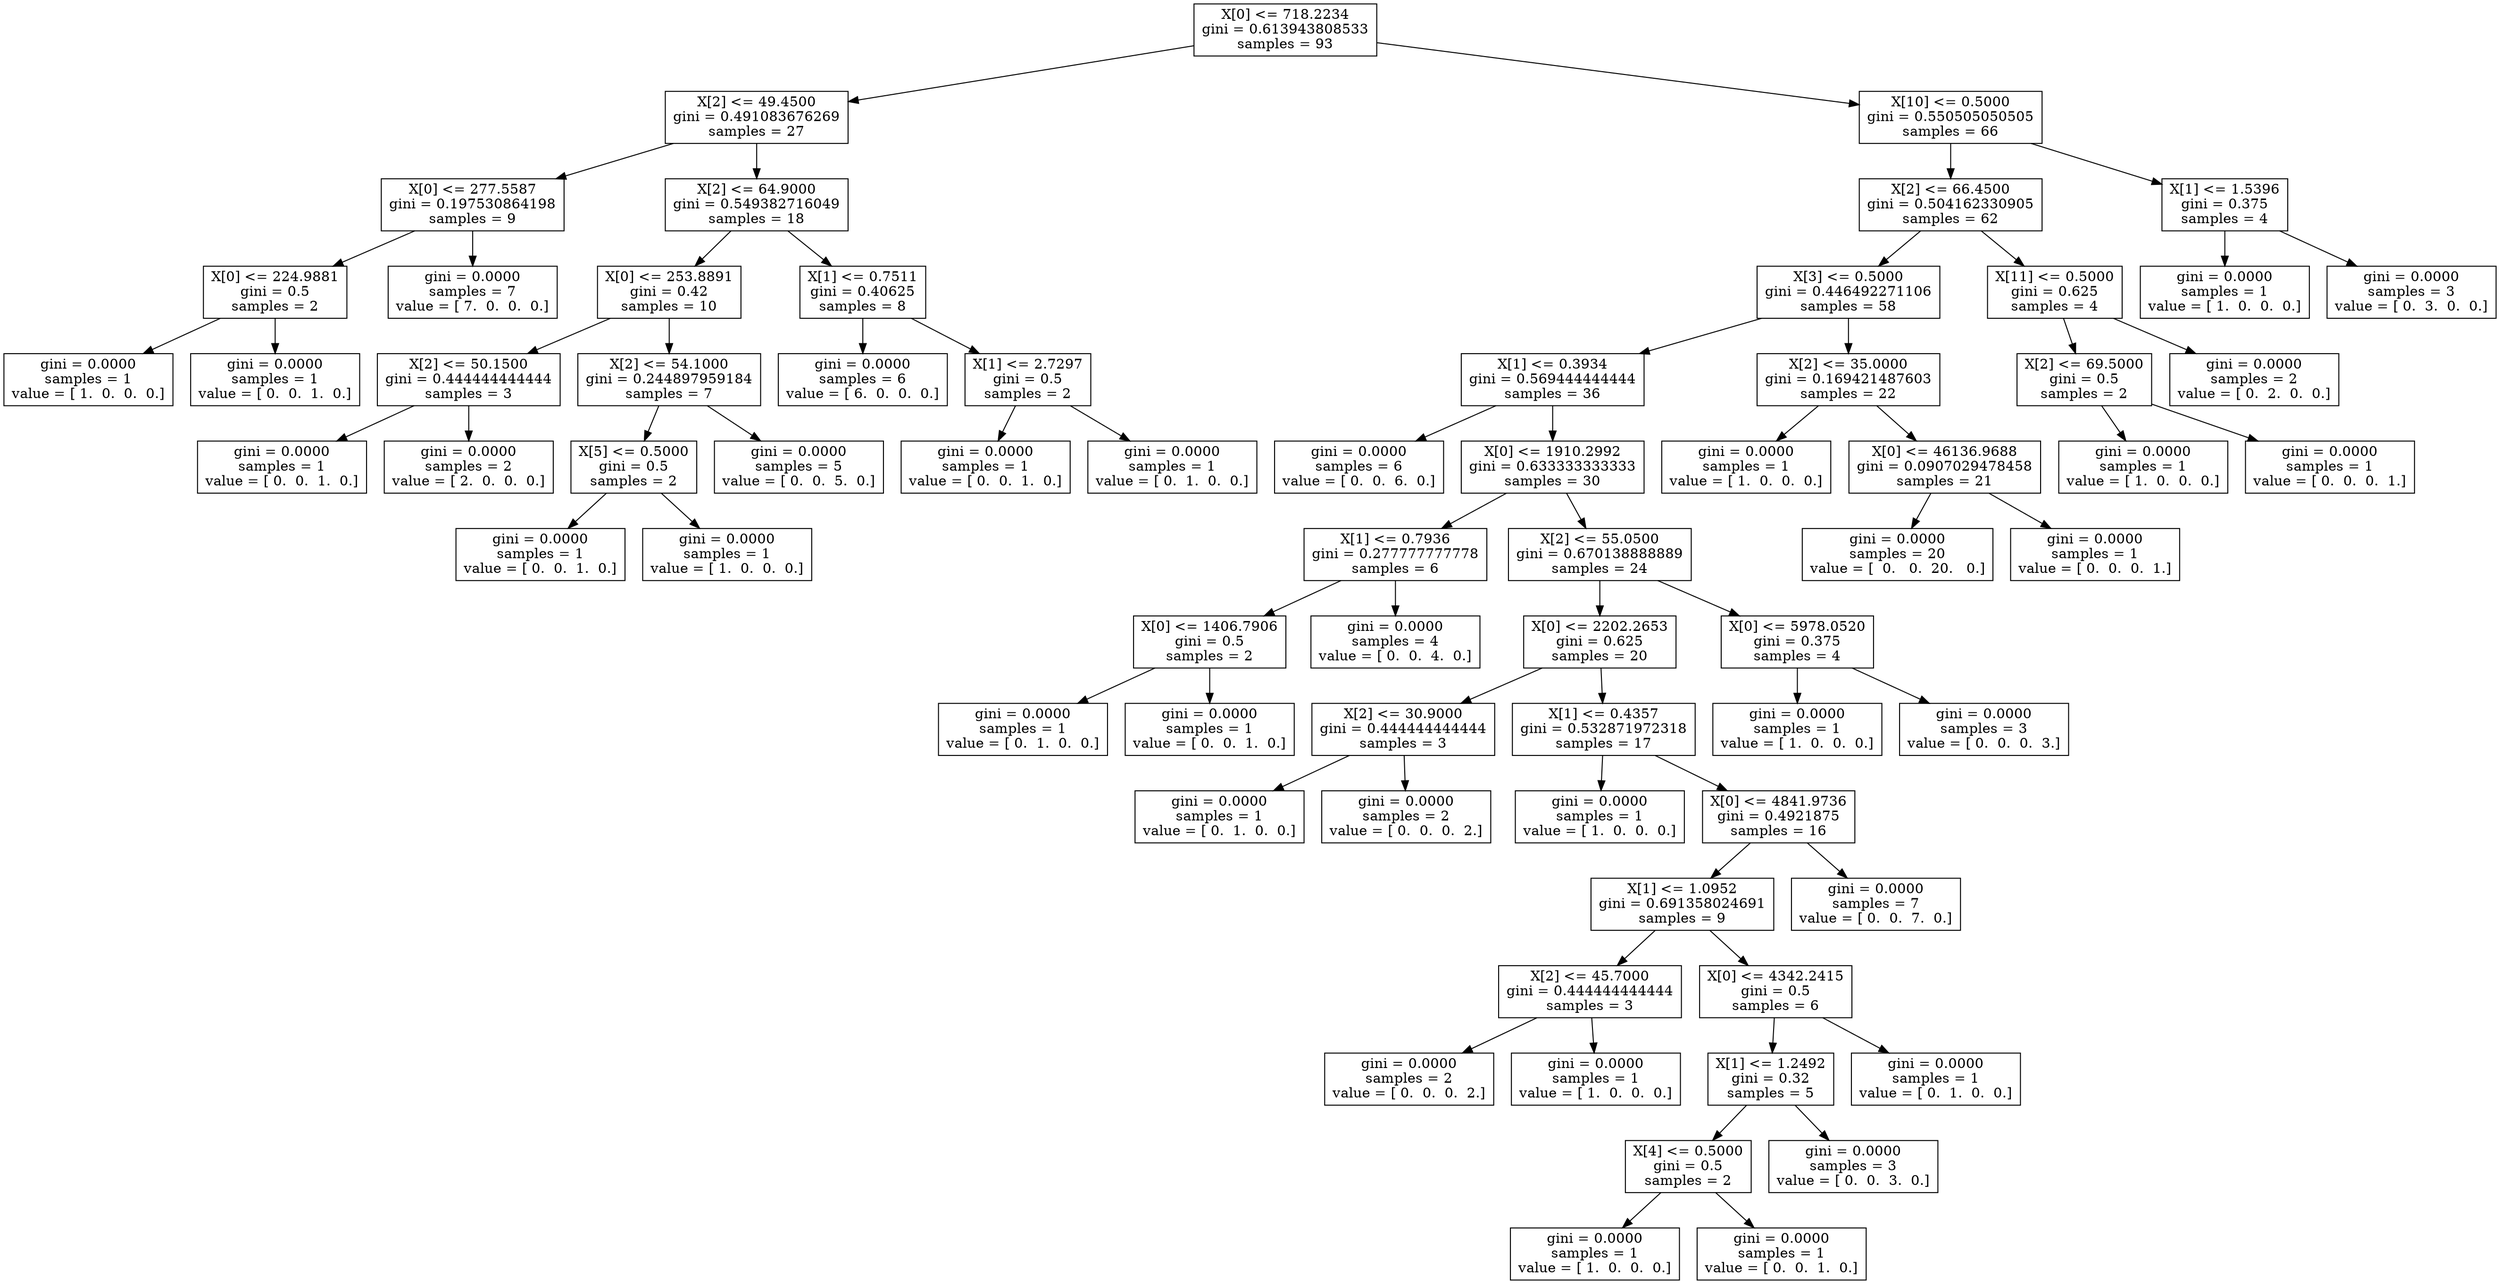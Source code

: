 digraph Tree {
0 [label="X[0] <= 718.2234\ngini = 0.613943808533\nsamples = 93", shape="box"] ;
1 [label="X[2] <= 49.4500\ngini = 0.491083676269\nsamples = 27", shape="box"] ;
0 -> 1 ;
2 [label="X[0] <= 277.5587\ngini = 0.197530864198\nsamples = 9", shape="box"] ;
1 -> 2 ;
3 [label="X[0] <= 224.9881\ngini = 0.5\nsamples = 2", shape="box"] ;
2 -> 3 ;
4 [label="gini = 0.0000\nsamples = 1\nvalue = [ 1.  0.  0.  0.]", shape="box"] ;
3 -> 4 ;
5 [label="gini = 0.0000\nsamples = 1\nvalue = [ 0.  0.  1.  0.]", shape="box"] ;
3 -> 5 ;
6 [label="gini = 0.0000\nsamples = 7\nvalue = [ 7.  0.  0.  0.]", shape="box"] ;
2 -> 6 ;
7 [label="X[2] <= 64.9000\ngini = 0.549382716049\nsamples = 18", shape="box"] ;
1 -> 7 ;
8 [label="X[0] <= 253.8891\ngini = 0.42\nsamples = 10", shape="box"] ;
7 -> 8 ;
9 [label="X[2] <= 50.1500\ngini = 0.444444444444\nsamples = 3", shape="box"] ;
8 -> 9 ;
10 [label="gini = 0.0000\nsamples = 1\nvalue = [ 0.  0.  1.  0.]", shape="box"] ;
9 -> 10 ;
11 [label="gini = 0.0000\nsamples = 2\nvalue = [ 2.  0.  0.  0.]", shape="box"] ;
9 -> 11 ;
12 [label="X[2] <= 54.1000\ngini = 0.244897959184\nsamples = 7", shape="box"] ;
8 -> 12 ;
13 [label="X[5] <= 0.5000\ngini = 0.5\nsamples = 2", shape="box"] ;
12 -> 13 ;
14 [label="gini = 0.0000\nsamples = 1\nvalue = [ 0.  0.  1.  0.]", shape="box"] ;
13 -> 14 ;
15 [label="gini = 0.0000\nsamples = 1\nvalue = [ 1.  0.  0.  0.]", shape="box"] ;
13 -> 15 ;
16 [label="gini = 0.0000\nsamples = 5\nvalue = [ 0.  0.  5.  0.]", shape="box"] ;
12 -> 16 ;
17 [label="X[1] <= 0.7511\ngini = 0.40625\nsamples = 8", shape="box"] ;
7 -> 17 ;
18 [label="gini = 0.0000\nsamples = 6\nvalue = [ 6.  0.  0.  0.]", shape="box"] ;
17 -> 18 ;
19 [label="X[1] <= 2.7297\ngini = 0.5\nsamples = 2", shape="box"] ;
17 -> 19 ;
20 [label="gini = 0.0000\nsamples = 1\nvalue = [ 0.  0.  1.  0.]", shape="box"] ;
19 -> 20 ;
21 [label="gini = 0.0000\nsamples = 1\nvalue = [ 0.  1.  0.  0.]", shape="box"] ;
19 -> 21 ;
22 [label="X[10] <= 0.5000\ngini = 0.550505050505\nsamples = 66", shape="box"] ;
0 -> 22 ;
23 [label="X[2] <= 66.4500\ngini = 0.504162330905\nsamples = 62", shape="box"] ;
22 -> 23 ;
24 [label="X[3] <= 0.5000\ngini = 0.446492271106\nsamples = 58", shape="box"] ;
23 -> 24 ;
25 [label="X[1] <= 0.3934\ngini = 0.569444444444\nsamples = 36", shape="box"] ;
24 -> 25 ;
26 [label="gini = 0.0000\nsamples = 6\nvalue = [ 0.  0.  6.  0.]", shape="box"] ;
25 -> 26 ;
27 [label="X[0] <= 1910.2992\ngini = 0.633333333333\nsamples = 30", shape="box"] ;
25 -> 27 ;
28 [label="X[1] <= 0.7936\ngini = 0.277777777778\nsamples = 6", shape="box"] ;
27 -> 28 ;
29 [label="X[0] <= 1406.7906\ngini = 0.5\nsamples = 2", shape="box"] ;
28 -> 29 ;
30 [label="gini = 0.0000\nsamples = 1\nvalue = [ 0.  1.  0.  0.]", shape="box"] ;
29 -> 30 ;
31 [label="gini = 0.0000\nsamples = 1\nvalue = [ 0.  0.  1.  0.]", shape="box"] ;
29 -> 31 ;
32 [label="gini = 0.0000\nsamples = 4\nvalue = [ 0.  0.  4.  0.]", shape="box"] ;
28 -> 32 ;
33 [label="X[2] <= 55.0500\ngini = 0.670138888889\nsamples = 24", shape="box"] ;
27 -> 33 ;
34 [label="X[0] <= 2202.2653\ngini = 0.625\nsamples = 20", shape="box"] ;
33 -> 34 ;
35 [label="X[2] <= 30.9000\ngini = 0.444444444444\nsamples = 3", shape="box"] ;
34 -> 35 ;
36 [label="gini = 0.0000\nsamples = 1\nvalue = [ 0.  1.  0.  0.]", shape="box"] ;
35 -> 36 ;
37 [label="gini = 0.0000\nsamples = 2\nvalue = [ 0.  0.  0.  2.]", shape="box"] ;
35 -> 37 ;
38 [label="X[1] <= 0.4357\ngini = 0.532871972318\nsamples = 17", shape="box"] ;
34 -> 38 ;
39 [label="gini = 0.0000\nsamples = 1\nvalue = [ 1.  0.  0.  0.]", shape="box"] ;
38 -> 39 ;
40 [label="X[0] <= 4841.9736\ngini = 0.4921875\nsamples = 16", shape="box"] ;
38 -> 40 ;
41 [label="X[1] <= 1.0952\ngini = 0.691358024691\nsamples = 9", shape="box"] ;
40 -> 41 ;
42 [label="X[2] <= 45.7000\ngini = 0.444444444444\nsamples = 3", shape="box"] ;
41 -> 42 ;
43 [label="gini = 0.0000\nsamples = 2\nvalue = [ 0.  0.  0.  2.]", shape="box"] ;
42 -> 43 ;
44 [label="gini = 0.0000\nsamples = 1\nvalue = [ 1.  0.  0.  0.]", shape="box"] ;
42 -> 44 ;
45 [label="X[0] <= 4342.2415\ngini = 0.5\nsamples = 6", shape="box"] ;
41 -> 45 ;
46 [label="X[1] <= 1.2492\ngini = 0.32\nsamples = 5", shape="box"] ;
45 -> 46 ;
47 [label="X[4] <= 0.5000\ngini = 0.5\nsamples = 2", shape="box"] ;
46 -> 47 ;
48 [label="gini = 0.0000\nsamples = 1\nvalue = [ 1.  0.  0.  0.]", shape="box"] ;
47 -> 48 ;
49 [label="gini = 0.0000\nsamples = 1\nvalue = [ 0.  0.  1.  0.]", shape="box"] ;
47 -> 49 ;
50 [label="gini = 0.0000\nsamples = 3\nvalue = [ 0.  0.  3.  0.]", shape="box"] ;
46 -> 50 ;
51 [label="gini = 0.0000\nsamples = 1\nvalue = [ 0.  1.  0.  0.]", shape="box"] ;
45 -> 51 ;
52 [label="gini = 0.0000\nsamples = 7\nvalue = [ 0.  0.  7.  0.]", shape="box"] ;
40 -> 52 ;
53 [label="X[0] <= 5978.0520\ngini = 0.375\nsamples = 4", shape="box"] ;
33 -> 53 ;
54 [label="gini = 0.0000\nsamples = 1\nvalue = [ 1.  0.  0.  0.]", shape="box"] ;
53 -> 54 ;
55 [label="gini = 0.0000\nsamples = 3\nvalue = [ 0.  0.  0.  3.]", shape="box"] ;
53 -> 55 ;
56 [label="X[2] <= 35.0000\ngini = 0.169421487603\nsamples = 22", shape="box"] ;
24 -> 56 ;
57 [label="gini = 0.0000\nsamples = 1\nvalue = [ 1.  0.  0.  0.]", shape="box"] ;
56 -> 57 ;
58 [label="X[0] <= 46136.9688\ngini = 0.0907029478458\nsamples = 21", shape="box"] ;
56 -> 58 ;
59 [label="gini = 0.0000\nsamples = 20\nvalue = [  0.   0.  20.   0.]", shape="box"] ;
58 -> 59 ;
60 [label="gini = 0.0000\nsamples = 1\nvalue = [ 0.  0.  0.  1.]", shape="box"] ;
58 -> 60 ;
61 [label="X[11] <= 0.5000\ngini = 0.625\nsamples = 4", shape="box"] ;
23 -> 61 ;
62 [label="X[2] <= 69.5000\ngini = 0.5\nsamples = 2", shape="box"] ;
61 -> 62 ;
63 [label="gini = 0.0000\nsamples = 1\nvalue = [ 1.  0.  0.  0.]", shape="box"] ;
62 -> 63 ;
64 [label="gini = 0.0000\nsamples = 1\nvalue = [ 0.  0.  0.  1.]", shape="box"] ;
62 -> 64 ;
65 [label="gini = 0.0000\nsamples = 2\nvalue = [ 0.  2.  0.  0.]", shape="box"] ;
61 -> 65 ;
66 [label="X[1] <= 1.5396\ngini = 0.375\nsamples = 4", shape="box"] ;
22 -> 66 ;
67 [label="gini = 0.0000\nsamples = 1\nvalue = [ 1.  0.  0.  0.]", shape="box"] ;
66 -> 67 ;
68 [label="gini = 0.0000\nsamples = 3\nvalue = [ 0.  3.  0.  0.]", shape="box"] ;
66 -> 68 ;
}